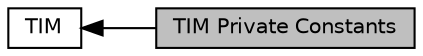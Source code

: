 digraph "TIM Private Constants"
{
  edge [fontname="Helvetica",fontsize="10",labelfontname="Helvetica",labelfontsize="10"];
  node [fontname="Helvetica",fontsize="10",shape=box];
  rankdir=LR;
  Node1 [label="TIM Private Constants",height=0.2,width=0.4,color="black", fillcolor="grey75", style="filled", fontcolor="black",tooltip=" "];
  Node2 [label="TIM",height=0.2,width=0.4,color="black", fillcolor="white", style="filled",URL="$group__TIM.html",tooltip="TIM HAL module driver."];
  Node2->Node1 [shape=plaintext, dir="back", style="solid"];
}
